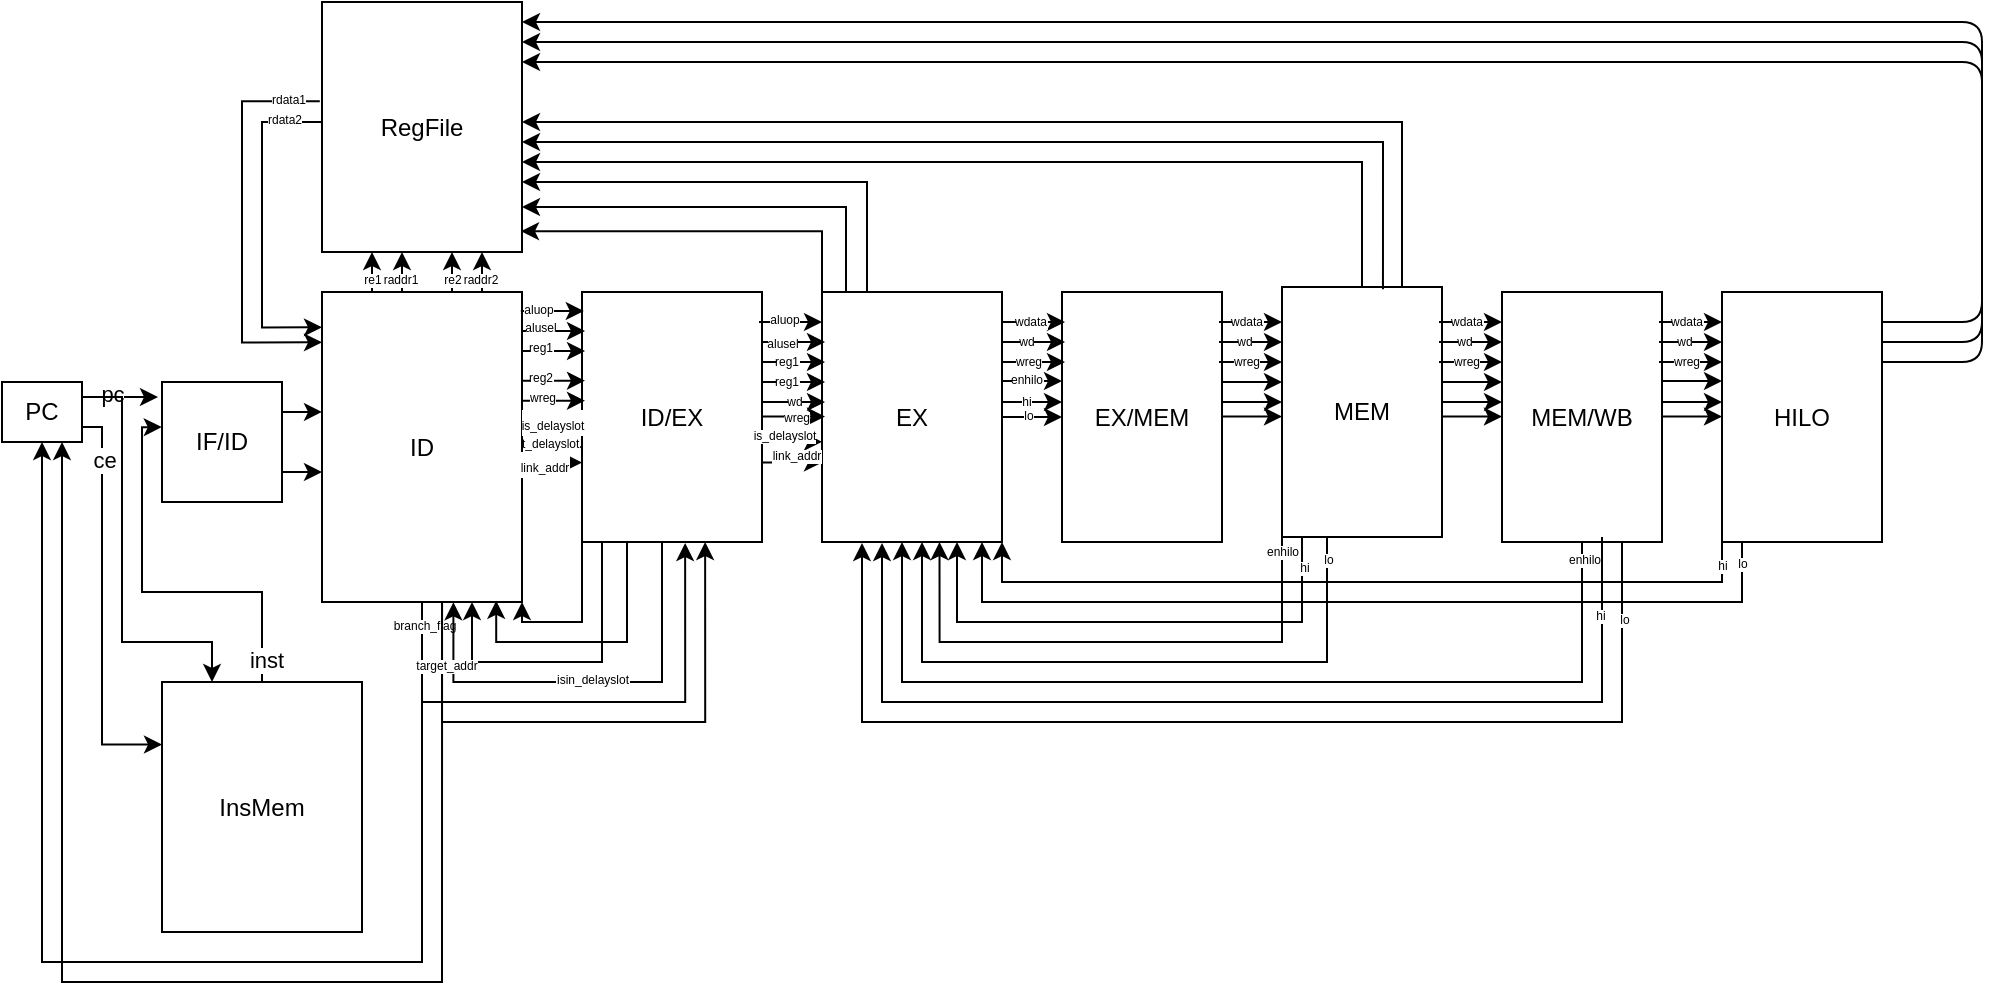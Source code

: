 <mxfile version="13.6.9"><diagram id="qgrpDgDeFnyXtmztavvV" name="Page-1"><mxGraphModel dx="948" dy="658" grid="1" gridSize="10" guides="1" tooltips="1" connect="1" arrows="1" fold="1" page="1" pageScale="1" pageWidth="1169" pageHeight="1654" math="0" shadow="0"><root><mxCell id="0"/><mxCell id="1" parent="0"/><mxCell id="TqZRtEl1AUSPU4MZ2zt2-13" style="edgeStyle=orthogonalEdgeStyle;rounded=0;orthogonalLoop=1;jettySize=auto;html=1;exitX=1;exitY=0.25;exitDx=0;exitDy=0;entryX=-0.033;entryY=0.13;entryDx=0;entryDy=0;entryPerimeter=0;" parent="1" source="TqZRtEl1AUSPU4MZ2zt2-1" target="TqZRtEl1AUSPU4MZ2zt2-2" edge="1"><mxGeometry relative="1" as="geometry"/></mxCell><mxCell id="TqZRtEl1AUSPU4MZ2zt2-18" value="pc" style="edgeLabel;html=1;align=center;verticalAlign=middle;resizable=0;points=[];" parent="TqZRtEl1AUSPU4MZ2zt2-13" vertex="1" connectable="0"><mxGeometry x="-0.211" y="2" relative="1" as="geometry"><mxPoint as="offset"/></mxGeometry></mxCell><mxCell id="TqZRtEl1AUSPU4MZ2zt2-16" style="edgeStyle=orthogonalEdgeStyle;rounded=0;orthogonalLoop=1;jettySize=auto;html=1;exitX=1;exitY=0.75;exitDx=0;exitDy=0;entryX=0;entryY=0.25;entryDx=0;entryDy=0;" parent="1" source="TqZRtEl1AUSPU4MZ2zt2-1" target="TqZRtEl1AUSPU4MZ2zt2-15" edge="1"><mxGeometry relative="1" as="geometry"><Array as="points"><mxPoint x="60" y="293"/><mxPoint x="60" y="451"/></Array></mxGeometry></mxCell><mxCell id="TqZRtEl1AUSPU4MZ2zt2-17" value="ce" style="edgeLabel;html=1;align=center;verticalAlign=middle;resizable=0;points=[];" parent="TqZRtEl1AUSPU4MZ2zt2-16" vertex="1" connectable="0"><mxGeometry x="-0.737" y="1" relative="1" as="geometry"><mxPoint as="offset"/></mxGeometry></mxCell><mxCell id="TqZRtEl1AUSPU4MZ2zt2-20" style="edgeStyle=orthogonalEdgeStyle;rounded=0;orthogonalLoop=1;jettySize=auto;html=1;exitX=1;exitY=0.25;exitDx=0;exitDy=0;entryX=0.25;entryY=0;entryDx=0;entryDy=0;" parent="1" source="TqZRtEl1AUSPU4MZ2zt2-1" target="TqZRtEl1AUSPU4MZ2zt2-15" edge="1"><mxGeometry relative="1" as="geometry"><Array as="points"><mxPoint x="70" y="278"/><mxPoint x="70" y="400"/><mxPoint x="115" y="400"/></Array></mxGeometry></mxCell><mxCell id="TqZRtEl1AUSPU4MZ2zt2-1" value="PC" style="rounded=0;whiteSpace=wrap;html=1;" parent="1" vertex="1"><mxGeometry x="10" y="270" width="40" height="30" as="geometry"/></mxCell><mxCell id="TqZRtEl1AUSPU4MZ2zt2-28" style="edgeStyle=orthogonalEdgeStyle;rounded=0;orthogonalLoop=1;jettySize=auto;html=1;exitX=1;exitY=0.75;exitDx=0;exitDy=0;entryX=0;entryY=0.58;entryDx=0;entryDy=0;entryPerimeter=0;" parent="1" source="TqZRtEl1AUSPU4MZ2zt2-2" target="TqZRtEl1AUSPU4MZ2zt2-3" edge="1"><mxGeometry relative="1" as="geometry"/></mxCell><mxCell id="TqZRtEl1AUSPU4MZ2zt2-36" style="edgeStyle=orthogonalEdgeStyle;rounded=0;orthogonalLoop=1;jettySize=auto;html=1;exitX=1;exitY=0.25;exitDx=0;exitDy=0;entryX=0;entryY=0.387;entryDx=0;entryDy=0;entryPerimeter=0;" parent="1" source="TqZRtEl1AUSPU4MZ2zt2-2" target="TqZRtEl1AUSPU4MZ2zt2-3" edge="1"><mxGeometry relative="1" as="geometry"/></mxCell><mxCell id="TqZRtEl1AUSPU4MZ2zt2-2" value="IF/ID" style="rounded=0;whiteSpace=wrap;html=1;" parent="1" vertex="1"><mxGeometry x="90" y="270" width="60" height="60" as="geometry"/></mxCell><mxCell id="TqZRtEl1AUSPU4MZ2zt2-94" style="edgeStyle=orthogonalEdgeStyle;rounded=0;orthogonalLoop=1;jettySize=auto;html=1;exitX=0.25;exitY=0;exitDx=0;exitDy=0;entryX=0.25;entryY=1;entryDx=0;entryDy=0;fontSize=6;" parent="1" source="TqZRtEl1AUSPU4MZ2zt2-3" target="TqZRtEl1AUSPU4MZ2zt2-10" edge="1"><mxGeometry relative="1" as="geometry"/></mxCell><mxCell id="TqZRtEl1AUSPU4MZ2zt2-99" value="re1" style="edgeLabel;html=1;align=center;verticalAlign=middle;resizable=0;points=[];fontSize=6;" parent="TqZRtEl1AUSPU4MZ2zt2-94" vertex="1" connectable="0"><mxGeometry x="-0.128" relative="1" as="geometry"><mxPoint y="2" as="offset"/></mxGeometry></mxCell><mxCell id="b8IuqQKDZ-1LyUKGx72e-1" style="edgeStyle=orthogonalEdgeStyle;rounded=0;orthogonalLoop=1;jettySize=auto;html=1;entryX=0.5;entryY=1;entryDx=0;entryDy=0;" edge="1" parent="1" source="TqZRtEl1AUSPU4MZ2zt2-3" target="TqZRtEl1AUSPU4MZ2zt2-1"><mxGeometry relative="1" as="geometry"><Array as="points"><mxPoint x="220" y="560"/><mxPoint x="30" y="560"/></Array></mxGeometry></mxCell><mxCell id="b8IuqQKDZ-1LyUKGx72e-5" style="edgeStyle=orthogonalEdgeStyle;rounded=0;orthogonalLoop=1;jettySize=auto;html=1;exitX=0.5;exitY=1;exitDx=0;exitDy=0;entryX=0.573;entryY=1.004;entryDx=0;entryDy=0;entryPerimeter=0;" edge="1" parent="1" source="TqZRtEl1AUSPU4MZ2zt2-3" target="TqZRtEl1AUSPU4MZ2zt2-5"><mxGeometry relative="1" as="geometry"><Array as="points"><mxPoint x="220" y="430"/><mxPoint x="352" y="430"/></Array></mxGeometry></mxCell><mxCell id="b8IuqQKDZ-1LyUKGx72e-7" value="branch_flag" style="edgeLabel;html=1;align=center;verticalAlign=middle;resizable=0;points=[];fontSize=6;" vertex="1" connectable="0" parent="b8IuqQKDZ-1LyUKGx72e-5"><mxGeometry x="-0.909" y="1" relative="1" as="geometry"><mxPoint as="offset"/></mxGeometry></mxCell><mxCell id="b8IuqQKDZ-1LyUKGx72e-10" style="edgeStyle=orthogonalEdgeStyle;rounded=0;orthogonalLoop=1;jettySize=auto;html=1;exitX=1;exitY=0.5;exitDx=0;exitDy=0;entryX=0;entryY=0.618;entryDx=0;entryDy=0;entryPerimeter=0;" edge="1" parent="1" source="TqZRtEl1AUSPU4MZ2zt2-3" target="TqZRtEl1AUSPU4MZ2zt2-5"><mxGeometry relative="1" as="geometry"/></mxCell><mxCell id="b8IuqQKDZ-1LyUKGx72e-16" value="&lt;font style=&quot;font-size: 6px&quot;&gt;next_delayslot&lt;/font&gt;" style="edgeLabel;html=1;align=center;verticalAlign=middle;resizable=0;points=[];" vertex="1" connectable="0" parent="b8IuqQKDZ-1LyUKGx72e-10"><mxGeometry x="-0.396" relative="1" as="geometry"><mxPoint y="-4" as="offset"/></mxGeometry></mxCell><mxCell id="TqZRtEl1AUSPU4MZ2zt2-3" value="ID" style="rounded=0;whiteSpace=wrap;html=1;" parent="1" vertex="1"><mxGeometry x="170" y="225" width="100" height="155" as="geometry"/></mxCell><mxCell id="TqZRtEl1AUSPU4MZ2zt2-162" style="edgeStyle=orthogonalEdgeStyle;rounded=0;orthogonalLoop=1;jettySize=auto;html=1;exitX=0.25;exitY=1;exitDx=0;exitDy=0;entryX=0.871;entryY=0.996;entryDx=0;entryDy=0;entryPerimeter=0;fontSize=6;" parent="1" source="TqZRtEl1AUSPU4MZ2zt2-5" target="TqZRtEl1AUSPU4MZ2zt2-3" edge="1"><mxGeometry relative="1" as="geometry"/></mxCell><mxCell id="TqZRtEl1AUSPU4MZ2zt2-165" style="edgeStyle=orthogonalEdgeStyle;rounded=0;orthogonalLoop=1;jettySize=auto;html=1;exitX=0;exitY=1;exitDx=0;exitDy=0;entryX=1;entryY=1;entryDx=0;entryDy=0;fontSize=6;" parent="1" source="TqZRtEl1AUSPU4MZ2zt2-5" target="TqZRtEl1AUSPU4MZ2zt2-3" edge="1"><mxGeometry relative="1" as="geometry"><Array as="points"><mxPoint x="300" y="390"/><mxPoint x="270" y="390"/></Array></mxGeometry></mxCell><mxCell id="b8IuqQKDZ-1LyUKGx72e-20" style="edgeStyle=orthogonalEdgeStyle;rounded=0;orthogonalLoop=1;jettySize=auto;html=1;entryX=0.657;entryY=1.001;entryDx=0;entryDy=0;entryPerimeter=0;fontSize=6;" edge="1" parent="1" source="TqZRtEl1AUSPU4MZ2zt2-5" target="TqZRtEl1AUSPU4MZ2zt2-3"><mxGeometry relative="1" as="geometry"><Array as="points"><mxPoint x="340" y="420"/><mxPoint x="236" y="420"/></Array></mxGeometry></mxCell><mxCell id="b8IuqQKDZ-1LyUKGx72e-21" value="isin_delayslot" style="edgeLabel;html=1;align=center;verticalAlign=middle;resizable=0;points=[];fontSize=6;" vertex="1" connectable="0" parent="b8IuqQKDZ-1LyUKGx72e-20"><mxGeometry x="-0.358" y="-35" relative="1" as="geometry"><mxPoint as="offset"/></mxGeometry></mxCell><mxCell id="TqZRtEl1AUSPU4MZ2zt2-5" value="ID/EX" style="rounded=0;whiteSpace=wrap;html=1;" parent="1" vertex="1"><mxGeometry x="300" y="225" width="90" height="125" as="geometry"/></mxCell><mxCell id="TqZRtEl1AUSPU4MZ2zt2-112" style="edgeStyle=orthogonalEdgeStyle;rounded=0;orthogonalLoop=1;jettySize=auto;html=1;entryX=0.995;entryY=0.917;entryDx=0;entryDy=0;entryPerimeter=0;fontSize=6;exitX=0;exitY=0;exitDx=0;exitDy=0;" parent="1" source="TqZRtEl1AUSPU4MZ2zt2-6" target="TqZRtEl1AUSPU4MZ2zt2-10" edge="1"><mxGeometry relative="1" as="geometry"><Array as="points"><mxPoint x="420" y="195"/></Array></mxGeometry></mxCell><mxCell id="TqZRtEl1AUSPU4MZ2zt2-140" style="edgeStyle=orthogonalEdgeStyle;rounded=0;orthogonalLoop=1;jettySize=auto;html=1;entryX=0;entryY=0.5;entryDx=0;entryDy=0;fontSize=6;" parent="1" source="TqZRtEl1AUSPU4MZ2zt2-6" target="TqZRtEl1AUSPU4MZ2zt2-7" edge="1"><mxGeometry relative="1" as="geometry"/></mxCell><mxCell id="TqZRtEl1AUSPU4MZ2zt2-161" value="lo" style="edgeLabel;html=1;align=center;verticalAlign=middle;resizable=0;points=[];fontSize=6;" parent="TqZRtEl1AUSPU4MZ2zt2-140" vertex="1" connectable="0"><mxGeometry x="-0.413" y="-1" relative="1" as="geometry"><mxPoint x="-2" y="-2" as="offset"/></mxGeometry></mxCell><mxCell id="TqZRtEl1AUSPU4MZ2zt2-6" value="EX" style="rounded=0;whiteSpace=wrap;html=1;" parent="1" vertex="1"><mxGeometry x="420" y="225" width="90" height="125" as="geometry"/></mxCell><mxCell id="TqZRtEl1AUSPU4MZ2zt2-7" value="EX/MEM" style="rounded=0;whiteSpace=wrap;html=1;" parent="1" vertex="1"><mxGeometry x="540" y="225" width="80" height="125" as="geometry"/></mxCell><mxCell id="TqZRtEl1AUSPU4MZ2zt2-115" style="edgeStyle=orthogonalEdgeStyle;rounded=0;orthogonalLoop=1;jettySize=auto;html=1;fontSize=6;" parent="1" source="TqZRtEl1AUSPU4MZ2zt2-8" edge="1"><mxGeometry relative="1" as="geometry"><mxPoint x="270" y="160" as="targetPoint"/><Array as="points"><mxPoint x="690" y="160"/></Array></mxGeometry></mxCell><mxCell id="TqZRtEl1AUSPU4MZ2zt2-126" style="edgeStyle=orthogonalEdgeStyle;rounded=0;orthogonalLoop=1;jettySize=auto;html=1;entryX=0.75;entryY=1;entryDx=0;entryDy=0;fontSize=6;" parent="1" source="TqZRtEl1AUSPU4MZ2zt2-8" target="TqZRtEl1AUSPU4MZ2zt2-6" edge="1"><mxGeometry relative="1" as="geometry"><Array as="points"><mxPoint x="660" y="390"/><mxPoint x="488" y="390"/></Array></mxGeometry></mxCell><mxCell id="TqZRtEl1AUSPU4MZ2zt2-133" value="hi" style="edgeLabel;html=1;align=center;verticalAlign=middle;resizable=0;points=[];fontSize=6;" parent="TqZRtEl1AUSPU4MZ2zt2-126" vertex="1" connectable="0"><mxGeometry x="-0.883" y="1" relative="1" as="geometry"><mxPoint as="offset"/></mxGeometry></mxCell><mxCell id="TqZRtEl1AUSPU4MZ2zt2-8" value="MEM" style="rounded=0;whiteSpace=wrap;html=1;" parent="1" vertex="1"><mxGeometry x="650" y="222.5" width="80" height="125" as="geometry"/></mxCell><mxCell id="TqZRtEl1AUSPU4MZ2zt2-103" style="edgeStyle=orthogonalEdgeStyle;rounded=0;orthogonalLoop=1;jettySize=auto;html=1;entryX=0;entryY=0.114;entryDx=0;entryDy=0;entryPerimeter=0;fontSize=6;" parent="1" source="TqZRtEl1AUSPU4MZ2zt2-10" target="TqZRtEl1AUSPU4MZ2zt2-3" edge="1"><mxGeometry relative="1" as="geometry"><Array as="points"><mxPoint x="140" y="140"/><mxPoint x="140" y="243"/></Array></mxGeometry></mxCell><mxCell id="TqZRtEl1AUSPU4MZ2zt2-106" value="rdata2" style="edgeLabel;html=1;align=center;verticalAlign=middle;resizable=0;points=[];fontSize=6;" parent="TqZRtEl1AUSPU4MZ2zt2-103" vertex="1" connectable="0"><mxGeometry x="-0.761" y="-1" relative="1" as="geometry"><mxPoint as="offset"/></mxGeometry></mxCell><mxCell id="TqZRtEl1AUSPU4MZ2zt2-10" value="RegFile" style="rounded=0;whiteSpace=wrap;html=1;" parent="1" vertex="1"><mxGeometry x="170" y="80" width="100" height="125" as="geometry"/></mxCell><mxCell id="TqZRtEl1AUSPU4MZ2zt2-21" style="edgeStyle=orthogonalEdgeStyle;rounded=0;orthogonalLoop=1;jettySize=auto;html=1;exitX=0.5;exitY=0;exitDx=0;exitDy=0;entryX=-0.002;entryY=0.376;entryDx=0;entryDy=0;entryPerimeter=0;" parent="1" source="TqZRtEl1AUSPU4MZ2zt2-15" target="TqZRtEl1AUSPU4MZ2zt2-2" edge="1"><mxGeometry relative="1" as="geometry"><Array as="points"><mxPoint x="140" y="375"/><mxPoint x="80" y="375"/><mxPoint x="80" y="293"/></Array></mxGeometry></mxCell><mxCell id="TqZRtEl1AUSPU4MZ2zt2-23" value="inst" style="edgeLabel;html=1;align=center;verticalAlign=middle;resizable=0;points=[];" parent="TqZRtEl1AUSPU4MZ2zt2-21" vertex="1" connectable="0"><mxGeometry x="-0.886" y="-2" relative="1" as="geometry"><mxPoint as="offset"/></mxGeometry></mxCell><mxCell id="TqZRtEl1AUSPU4MZ2zt2-15" value="InsMem" style="rounded=0;whiteSpace=wrap;html=1;" parent="1" vertex="1"><mxGeometry x="90" y="420" width="100" height="125" as="geometry"/></mxCell><mxCell id="TqZRtEl1AUSPU4MZ2zt2-30" value="" style="endArrow=classic;html=1;entryX=0.01;entryY=0.076;entryDx=0;entryDy=0;entryPerimeter=0;exitX=0.994;exitY=0.061;exitDx=0;exitDy=0;exitPerimeter=0;" parent="1" source="TqZRtEl1AUSPU4MZ2zt2-3" target="TqZRtEl1AUSPU4MZ2zt2-5" edge="1"><mxGeometry width="50" height="50" relative="1" as="geometry"><mxPoint x="271" y="234" as="sourcePoint"/><mxPoint x="300" y="220" as="targetPoint"/></mxGeometry></mxCell><mxCell id="TqZRtEl1AUSPU4MZ2zt2-107" value="aluop" style="edgeLabel;html=1;align=center;verticalAlign=middle;resizable=0;points=[];fontSize=6;" parent="TqZRtEl1AUSPU4MZ2zt2-30" vertex="1" connectable="0"><mxGeometry x="-0.49" y="1" relative="1" as="geometry"><mxPoint as="offset"/></mxGeometry></mxCell><mxCell id="TqZRtEl1AUSPU4MZ2zt2-37" value="" style="endArrow=classic;html=1;entryX=0.01;entryY=0.076;entryDx=0;entryDy=0;entryPerimeter=0;exitX=0.994;exitY=0.061;exitDx=0;exitDy=0;exitPerimeter=0;" parent="1" edge="1"><mxGeometry width="50" height="50" relative="1" as="geometry"><mxPoint x="270.0" y="244.455" as="sourcePoint"/><mxPoint x="301.5" y="244.5" as="targetPoint"/></mxGeometry></mxCell><mxCell id="TqZRtEl1AUSPU4MZ2zt2-108" value="alusel" style="edgeLabel;html=1;align=center;verticalAlign=middle;resizable=0;points=[];fontSize=6;" parent="TqZRtEl1AUSPU4MZ2zt2-37" vertex="1" connectable="0"><mxGeometry x="-0.42" y="2" relative="1" as="geometry"><mxPoint as="offset"/></mxGeometry></mxCell><mxCell id="TqZRtEl1AUSPU4MZ2zt2-38" value="" style="endArrow=classic;html=1;entryX=0.01;entryY=0.076;entryDx=0;entryDy=0;entryPerimeter=0;exitX=0.994;exitY=0.061;exitDx=0;exitDy=0;exitPerimeter=0;" parent="1" edge="1"><mxGeometry width="50" height="50" relative="1" as="geometry"><mxPoint x="270.0" y="254.455" as="sourcePoint"/><mxPoint x="301.5" y="254.5" as="targetPoint"/></mxGeometry></mxCell><mxCell id="TqZRtEl1AUSPU4MZ2zt2-109" value="reg1" style="edgeLabel;html=1;align=center;verticalAlign=middle;resizable=0;points=[];fontSize=6;" parent="TqZRtEl1AUSPU4MZ2zt2-38" vertex="1" connectable="0"><mxGeometry x="-0.274" relative="1" as="geometry"><mxPoint x="-3" y="-2" as="offset"/></mxGeometry></mxCell><mxCell id="TqZRtEl1AUSPU4MZ2zt2-39" value="" style="endArrow=classic;html=1;entryX=0.01;entryY=0.076;entryDx=0;entryDy=0;entryPerimeter=0;exitX=0.994;exitY=0.061;exitDx=0;exitDy=0;exitPerimeter=0;" parent="1" edge="1"><mxGeometry width="50" height="50" relative="1" as="geometry"><mxPoint x="270.0" y="269.315" as="sourcePoint"/><mxPoint x="301.5" y="269.36" as="targetPoint"/></mxGeometry></mxCell><mxCell id="TqZRtEl1AUSPU4MZ2zt2-110" value="reg2" style="edgeLabel;html=1;align=center;verticalAlign=middle;resizable=0;points=[];fontSize=6;" parent="TqZRtEl1AUSPU4MZ2zt2-39" vertex="1" connectable="0"><mxGeometry x="0.016" relative="1" as="geometry"><mxPoint x="-7" y="-2" as="offset"/></mxGeometry></mxCell><mxCell id="TqZRtEl1AUSPU4MZ2zt2-40" value="" style="endArrow=classic;html=1;entryX=0.01;entryY=0.076;entryDx=0;entryDy=0;entryPerimeter=0;exitX=0.994;exitY=0.061;exitDx=0;exitDy=0;exitPerimeter=0;" parent="1" edge="1"><mxGeometry width="50" height="50" relative="1" as="geometry"><mxPoint x="270" y="279.315" as="sourcePoint"/><mxPoint x="301.5" y="279.36" as="targetPoint"/></mxGeometry></mxCell><mxCell id="TqZRtEl1AUSPU4MZ2zt2-111" value="wreg" style="edgeLabel;html=1;align=center;verticalAlign=middle;resizable=0;points=[];fontSize=6;" parent="TqZRtEl1AUSPU4MZ2zt2-40" vertex="1" connectable="0"><mxGeometry x="-0.347" y="-1" relative="1" as="geometry"><mxPoint x="-1" y="-3" as="offset"/></mxGeometry></mxCell><mxCell id="TqZRtEl1AUSPU4MZ2zt2-41" value="" style="endArrow=classic;html=1;entryX=0.01;entryY=0.076;entryDx=0;entryDy=0;entryPerimeter=0;exitX=0.994;exitY=0.061;exitDx=0;exitDy=0;exitPerimeter=0;" parent="1" edge="1"><mxGeometry width="50" height="50" relative="1" as="geometry"><mxPoint x="388.5" y="239.995" as="sourcePoint"/><mxPoint x="420" y="240.04" as="targetPoint"/></mxGeometry></mxCell><mxCell id="TqZRtEl1AUSPU4MZ2zt2-60" value="aluop" style="edgeLabel;html=1;align=center;verticalAlign=middle;resizable=0;points=[];fontSize=6;" parent="TqZRtEl1AUSPU4MZ2zt2-41" vertex="1" connectable="0"><mxGeometry x="-0.246" y="1" relative="1" as="geometry"><mxPoint as="offset"/></mxGeometry></mxCell><mxCell id="TqZRtEl1AUSPU4MZ2zt2-42" value="" style="endArrow=classic;html=1;entryX=0.01;entryY=0.076;entryDx=0;entryDy=0;entryPerimeter=0;exitX=0.994;exitY=0.061;exitDx=0;exitDy=0;exitPerimeter=0;" parent="1" edge="1"><mxGeometry width="50" height="50" relative="1" as="geometry"><mxPoint x="510" y="239.995" as="sourcePoint"/><mxPoint x="541.5" y="240.04" as="targetPoint"/></mxGeometry></mxCell><mxCell id="TqZRtEl1AUSPU4MZ2zt2-69" value="wdata" style="edgeLabel;html=1;align=center;verticalAlign=middle;resizable=0;points=[];fontSize=6;" parent="TqZRtEl1AUSPU4MZ2zt2-42" vertex="1" connectable="0"><mxGeometry x="-0.129" y="-1" relative="1" as="geometry"><mxPoint y="-1" as="offset"/></mxGeometry></mxCell><mxCell id="TqZRtEl1AUSPU4MZ2zt2-129" style="edgeStyle=orthogonalEdgeStyle;rounded=0;orthogonalLoop=1;jettySize=auto;html=1;fontSize=6;" parent="1" source="TqZRtEl1AUSPU4MZ2zt2-46" target="TqZRtEl1AUSPU4MZ2zt2-6" edge="1"><mxGeometry relative="1" as="geometry"><mxPoint x="440" y="353" as="targetPoint"/><Array as="points"><mxPoint x="800" y="420"/><mxPoint x="460" y="420"/></Array></mxGeometry></mxCell><mxCell id="TqZRtEl1AUSPU4MZ2zt2-135" value="enhilo" style="edgeLabel;html=1;align=center;verticalAlign=middle;resizable=0;points=[];fontSize=6;" parent="TqZRtEl1AUSPU4MZ2zt2-129" vertex="1" connectable="0"><mxGeometry x="-0.962" y="1" relative="1" as="geometry"><mxPoint as="offset"/></mxGeometry></mxCell><mxCell id="TqZRtEl1AUSPU4MZ2zt2-46" value="MEM/WB" style="rounded=0;whiteSpace=wrap;html=1;" parent="1" vertex="1"><mxGeometry x="760" y="225" width="80" height="125" as="geometry"/></mxCell><mxCell id="TqZRtEl1AUSPU4MZ2zt2-53" value="" style="endArrow=classic;html=1;exitX=0.994;exitY=0.061;exitDx=0;exitDy=0;exitPerimeter=0;entryX=1;entryY=0.08;entryDx=0;entryDy=0;entryPerimeter=0;" parent="1" target="TqZRtEl1AUSPU4MZ2zt2-10" edge="1"><mxGeometry width="50" height="50" relative="1" as="geometry"><mxPoint x="950" y="239.995" as="sourcePoint"/><mxPoint x="191" y="520" as="targetPoint"/><Array as="points"><mxPoint x="1000" y="240"/><mxPoint x="1000" y="90"/></Array></mxGeometry></mxCell><mxCell id="TqZRtEl1AUSPU4MZ2zt2-56" value="" style="endArrow=classic;html=1;exitX=0.994;exitY=0.061;exitDx=0;exitDy=0;exitPerimeter=0;entryX=1;entryY=0.08;entryDx=0;entryDy=0;entryPerimeter=0;" parent="1" edge="1"><mxGeometry width="50" height="50" relative="1" as="geometry"><mxPoint x="950" y="249.995" as="sourcePoint"/><mxPoint x="270" y="100" as="targetPoint"/><Array as="points"><mxPoint x="1000" y="250"/><mxPoint x="1000" y="100"/></Array></mxGeometry></mxCell><mxCell id="TqZRtEl1AUSPU4MZ2zt2-57" value="" style="endArrow=classic;html=1;exitX=0.994;exitY=0.061;exitDx=0;exitDy=0;exitPerimeter=0;entryX=1;entryY=0.08;entryDx=0;entryDy=0;entryPerimeter=0;" parent="1" edge="1"><mxGeometry width="50" height="50" relative="1" as="geometry"><mxPoint x="950" y="259.995" as="sourcePoint"/><mxPoint x="270" y="110" as="targetPoint"/><Array as="points"><mxPoint x="1000" y="260"/><mxPoint x="1000" y="110"/></Array></mxGeometry></mxCell><mxCell id="TqZRtEl1AUSPU4MZ2zt2-58" value="" style="endArrow=classic;html=1;entryX=0.01;entryY=0.076;entryDx=0;entryDy=0;entryPerimeter=0;exitX=0.994;exitY=0.061;exitDx=0;exitDy=0;exitPerimeter=0;" parent="1" edge="1"><mxGeometry width="50" height="50" relative="1" as="geometry"><mxPoint x="390" y="249.995" as="sourcePoint"/><mxPoint x="421.5" y="250.04" as="targetPoint"/></mxGeometry></mxCell><mxCell id="TqZRtEl1AUSPU4MZ2zt2-61" value="alusel" style="edgeLabel;html=1;align=center;verticalAlign=middle;resizable=0;points=[];fontSize=6;" parent="TqZRtEl1AUSPU4MZ2zt2-58" vertex="1" connectable="0"><mxGeometry x="-0.159" y="-1" relative="1" as="geometry"><mxPoint x="-3.33" as="offset"/></mxGeometry></mxCell><mxCell id="TqZRtEl1AUSPU4MZ2zt2-59" value="" style="endArrow=classic;html=1;entryX=0.01;entryY=0.076;entryDx=0;entryDy=0;entryPerimeter=0;exitX=0.994;exitY=0.061;exitDx=0;exitDy=0;exitPerimeter=0;" parent="1" edge="1"><mxGeometry width="50" height="50" relative="1" as="geometry"><mxPoint x="390" y="259.995" as="sourcePoint"/><mxPoint x="421.5" y="260.04" as="targetPoint"/></mxGeometry></mxCell><mxCell id="TqZRtEl1AUSPU4MZ2zt2-62" value="reg1" style="edgeLabel;html=1;align=center;verticalAlign=middle;resizable=0;points=[];fontSize=6;" parent="TqZRtEl1AUSPU4MZ2zt2-59" vertex="1" connectable="0"><mxGeometry x="-0.281" relative="1" as="geometry"><mxPoint as="offset"/></mxGeometry></mxCell><mxCell id="TqZRtEl1AUSPU4MZ2zt2-63" value="" style="endArrow=classic;html=1;entryX=0.01;entryY=0.076;entryDx=0;entryDy=0;entryPerimeter=0;exitX=0.994;exitY=0.061;exitDx=0;exitDy=0;exitPerimeter=0;" parent="1" edge="1"><mxGeometry width="50" height="50" relative="1" as="geometry"><mxPoint x="390" y="269.995" as="sourcePoint"/><mxPoint x="421.5" y="270.04" as="targetPoint"/></mxGeometry></mxCell><mxCell id="TqZRtEl1AUSPU4MZ2zt2-64" value="reg1" style="edgeLabel;html=1;align=center;verticalAlign=middle;resizable=0;points=[];fontSize=6;" parent="TqZRtEl1AUSPU4MZ2zt2-63" vertex="1" connectable="0"><mxGeometry x="-0.281" relative="1" as="geometry"><mxPoint as="offset"/></mxGeometry></mxCell><mxCell id="TqZRtEl1AUSPU4MZ2zt2-65" value="" style="endArrow=classic;html=1;entryX=0.01;entryY=0.076;entryDx=0;entryDy=0;entryPerimeter=0;exitX=0.994;exitY=0.061;exitDx=0;exitDy=0;exitPerimeter=0;" parent="1" edge="1"><mxGeometry width="50" height="50" relative="1" as="geometry"><mxPoint x="390" y="279.995" as="sourcePoint"/><mxPoint x="421.5" y="280.04" as="targetPoint"/></mxGeometry></mxCell><mxCell id="TqZRtEl1AUSPU4MZ2zt2-67" value="wd" style="edgeLabel;html=1;align=center;verticalAlign=middle;resizable=0;points=[];fontSize=6;" parent="TqZRtEl1AUSPU4MZ2zt2-65" vertex="1" connectable="0"><mxGeometry x="-0.008" relative="1" as="geometry"><mxPoint as="offset"/></mxGeometry></mxCell><mxCell id="TqZRtEl1AUSPU4MZ2zt2-66" value="" style="endArrow=classic;html=1;entryX=0.01;entryY=0.076;entryDx=0;entryDy=0;entryPerimeter=0;exitX=0.994;exitY=0.061;exitDx=0;exitDy=0;exitPerimeter=0;" parent="1" edge="1"><mxGeometry width="50" height="50" relative="1" as="geometry"><mxPoint x="390" y="287.265" as="sourcePoint"/><mxPoint x="421.5" y="287.31" as="targetPoint"/></mxGeometry></mxCell><mxCell id="TqZRtEl1AUSPU4MZ2zt2-68" value="wreg" style="edgeLabel;html=1;align=center;verticalAlign=middle;resizable=0;points=[];fontSize=6;" parent="TqZRtEl1AUSPU4MZ2zt2-66" vertex="1" connectable="0"><mxGeometry x="0.052" relative="1" as="geometry"><mxPoint as="offset"/></mxGeometry></mxCell><mxCell id="TqZRtEl1AUSPU4MZ2zt2-70" value="" style="endArrow=classic;html=1;entryX=0.01;entryY=0.076;entryDx=0;entryDy=0;entryPerimeter=0;exitX=0.994;exitY=0.061;exitDx=0;exitDy=0;exitPerimeter=0;" parent="1" edge="1"><mxGeometry width="50" height="50" relative="1" as="geometry"><mxPoint x="510" y="249.995" as="sourcePoint"/><mxPoint x="541.5" y="250.04" as="targetPoint"/></mxGeometry></mxCell><mxCell id="TqZRtEl1AUSPU4MZ2zt2-72" value="wd" style="edgeLabel;html=1;align=center;verticalAlign=middle;resizable=0;points=[];fontSize=6;" parent="TqZRtEl1AUSPU4MZ2zt2-70" vertex="1" connectable="0"><mxGeometry x="-0.099" y="-1" relative="1" as="geometry"><mxPoint x="-2" y="-1" as="offset"/></mxGeometry></mxCell><mxCell id="TqZRtEl1AUSPU4MZ2zt2-71" value="" style="endArrow=classic;html=1;entryX=0.01;entryY=0.076;entryDx=0;entryDy=0;entryPerimeter=0;exitX=0.994;exitY=0.061;exitDx=0;exitDy=0;exitPerimeter=0;" parent="1" edge="1"><mxGeometry width="50" height="50" relative="1" as="geometry"><mxPoint x="510" y="259.995" as="sourcePoint"/><mxPoint x="541.5" y="260.04" as="targetPoint"/></mxGeometry></mxCell><mxCell id="TqZRtEl1AUSPU4MZ2zt2-74" value="wreg" style="edgeLabel;html=1;align=center;verticalAlign=middle;resizable=0;points=[];fontSize=6;" parent="TqZRtEl1AUSPU4MZ2zt2-71" vertex="1" connectable="0"><mxGeometry x="-0.25" y="2" relative="1" as="geometry"><mxPoint x="1" y="2" as="offset"/></mxGeometry></mxCell><mxCell id="TqZRtEl1AUSPU4MZ2zt2-75" value="" style="endArrow=classic;html=1;entryX=0.01;entryY=0.076;entryDx=0;entryDy=0;entryPerimeter=0;exitX=0.994;exitY=0.061;exitDx=0;exitDy=0;exitPerimeter=0;" parent="1" edge="1"><mxGeometry width="50" height="50" relative="1" as="geometry"><mxPoint x="618.5" y="239.995" as="sourcePoint"/><mxPoint x="650" y="240.04" as="targetPoint"/></mxGeometry></mxCell><mxCell id="TqZRtEl1AUSPU4MZ2zt2-76" value="wdata" style="edgeLabel;html=1;align=center;verticalAlign=middle;resizable=0;points=[];fontSize=6;" parent="TqZRtEl1AUSPU4MZ2zt2-75" vertex="1" connectable="0"><mxGeometry x="-0.129" y="-1" relative="1" as="geometry"><mxPoint y="-1" as="offset"/></mxGeometry></mxCell><mxCell id="TqZRtEl1AUSPU4MZ2zt2-77" value="" style="endArrow=classic;html=1;entryX=0.01;entryY=0.076;entryDx=0;entryDy=0;entryPerimeter=0;exitX=0.994;exitY=0.061;exitDx=0;exitDy=0;exitPerimeter=0;" parent="1" edge="1"><mxGeometry width="50" height="50" relative="1" as="geometry"><mxPoint x="618.5" y="249.995" as="sourcePoint"/><mxPoint x="650" y="250.04" as="targetPoint"/></mxGeometry></mxCell><mxCell id="TqZRtEl1AUSPU4MZ2zt2-78" value="wd" style="edgeLabel;html=1;align=center;verticalAlign=middle;resizable=0;points=[];fontSize=6;" parent="TqZRtEl1AUSPU4MZ2zt2-77" vertex="1" connectable="0"><mxGeometry x="-0.099" y="-1" relative="1" as="geometry"><mxPoint x="-2" y="-1" as="offset"/></mxGeometry></mxCell><mxCell id="TqZRtEl1AUSPU4MZ2zt2-79" value="" style="endArrow=classic;html=1;entryX=0.01;entryY=0.076;entryDx=0;entryDy=0;entryPerimeter=0;exitX=0.994;exitY=0.061;exitDx=0;exitDy=0;exitPerimeter=0;" parent="1" edge="1"><mxGeometry width="50" height="50" relative="1" as="geometry"><mxPoint x="618.5" y="259.995" as="sourcePoint"/><mxPoint x="650" y="260.04" as="targetPoint"/></mxGeometry></mxCell><mxCell id="TqZRtEl1AUSPU4MZ2zt2-80" value="wreg" style="edgeLabel;html=1;align=center;verticalAlign=middle;resizable=0;points=[];fontSize=6;" parent="TqZRtEl1AUSPU4MZ2zt2-79" vertex="1" connectable="0"><mxGeometry x="-0.25" y="2" relative="1" as="geometry"><mxPoint x="1" y="2" as="offset"/></mxGeometry></mxCell><mxCell id="TqZRtEl1AUSPU4MZ2zt2-81" value="" style="endArrow=classic;html=1;entryX=0.01;entryY=0.076;entryDx=0;entryDy=0;entryPerimeter=0;exitX=0.994;exitY=0.061;exitDx=0;exitDy=0;exitPerimeter=0;" parent="1" edge="1"><mxGeometry width="50" height="50" relative="1" as="geometry"><mxPoint x="728.5" y="239.995" as="sourcePoint"/><mxPoint x="760" y="240.04" as="targetPoint"/></mxGeometry></mxCell><mxCell id="TqZRtEl1AUSPU4MZ2zt2-82" value="wdata" style="edgeLabel;html=1;align=center;verticalAlign=middle;resizable=0;points=[];fontSize=6;" parent="TqZRtEl1AUSPU4MZ2zt2-81" vertex="1" connectable="0"><mxGeometry x="-0.129" y="-1" relative="1" as="geometry"><mxPoint y="-1" as="offset"/></mxGeometry></mxCell><mxCell id="TqZRtEl1AUSPU4MZ2zt2-83" value="" style="endArrow=classic;html=1;entryX=0.01;entryY=0.076;entryDx=0;entryDy=0;entryPerimeter=0;exitX=0.994;exitY=0.061;exitDx=0;exitDy=0;exitPerimeter=0;" parent="1" edge="1"><mxGeometry width="50" height="50" relative="1" as="geometry"><mxPoint x="728.5" y="249.995" as="sourcePoint"/><mxPoint x="760" y="250.04" as="targetPoint"/></mxGeometry></mxCell><mxCell id="TqZRtEl1AUSPU4MZ2zt2-84" value="wd" style="edgeLabel;html=1;align=center;verticalAlign=middle;resizable=0;points=[];fontSize=6;" parent="TqZRtEl1AUSPU4MZ2zt2-83" vertex="1" connectable="0"><mxGeometry x="-0.099" y="-1" relative="1" as="geometry"><mxPoint x="-2" y="-1" as="offset"/></mxGeometry></mxCell><mxCell id="TqZRtEl1AUSPU4MZ2zt2-85" value="" style="endArrow=classic;html=1;entryX=0.01;entryY=0.076;entryDx=0;entryDy=0;entryPerimeter=0;exitX=0.994;exitY=0.061;exitDx=0;exitDy=0;exitPerimeter=0;" parent="1" edge="1"><mxGeometry width="50" height="50" relative="1" as="geometry"><mxPoint x="728.5" y="259.995" as="sourcePoint"/><mxPoint x="760" y="260.04" as="targetPoint"/></mxGeometry></mxCell><mxCell id="TqZRtEl1AUSPU4MZ2zt2-86" value="wreg" style="edgeLabel;html=1;align=center;verticalAlign=middle;resizable=0;points=[];fontSize=6;" parent="TqZRtEl1AUSPU4MZ2zt2-85" vertex="1" connectable="0"><mxGeometry x="-0.25" y="2" relative="1" as="geometry"><mxPoint x="1" y="2" as="offset"/></mxGeometry></mxCell><mxCell id="TqZRtEl1AUSPU4MZ2zt2-87" value="" style="endArrow=classic;html=1;entryX=0.01;entryY=0.076;entryDx=0;entryDy=0;entryPerimeter=0;exitX=0.994;exitY=0.061;exitDx=0;exitDy=0;exitPerimeter=0;" parent="1" edge="1"><mxGeometry width="50" height="50" relative="1" as="geometry"><mxPoint x="838.5" y="239.995" as="sourcePoint"/><mxPoint x="870" y="240.04" as="targetPoint"/></mxGeometry></mxCell><mxCell id="TqZRtEl1AUSPU4MZ2zt2-88" value="wdata" style="edgeLabel;html=1;align=center;verticalAlign=middle;resizable=0;points=[];fontSize=6;" parent="TqZRtEl1AUSPU4MZ2zt2-87" vertex="1" connectable="0"><mxGeometry x="-0.129" y="-1" relative="1" as="geometry"><mxPoint y="-1" as="offset"/></mxGeometry></mxCell><mxCell id="TqZRtEl1AUSPU4MZ2zt2-89" value="" style="endArrow=classic;html=1;entryX=0.01;entryY=0.076;entryDx=0;entryDy=0;entryPerimeter=0;exitX=0.994;exitY=0.061;exitDx=0;exitDy=0;exitPerimeter=0;" parent="1" edge="1"><mxGeometry width="50" height="50" relative="1" as="geometry"><mxPoint x="838.5" y="249.995" as="sourcePoint"/><mxPoint x="870" y="250.04" as="targetPoint"/></mxGeometry></mxCell><mxCell id="TqZRtEl1AUSPU4MZ2zt2-90" value="wd" style="edgeLabel;html=1;align=center;verticalAlign=middle;resizable=0;points=[];fontSize=6;" parent="TqZRtEl1AUSPU4MZ2zt2-89" vertex="1" connectable="0"><mxGeometry x="-0.099" y="-1" relative="1" as="geometry"><mxPoint x="-2" y="-1" as="offset"/></mxGeometry></mxCell><mxCell id="TqZRtEl1AUSPU4MZ2zt2-92" value="" style="endArrow=classic;html=1;entryX=0.01;entryY=0.076;entryDx=0;entryDy=0;entryPerimeter=0;exitX=0.994;exitY=0.061;exitDx=0;exitDy=0;exitPerimeter=0;" parent="1" edge="1"><mxGeometry width="50" height="50" relative="1" as="geometry"><mxPoint x="838.5" y="259.995" as="sourcePoint"/><mxPoint x="870" y="260.04" as="targetPoint"/></mxGeometry></mxCell><mxCell id="TqZRtEl1AUSPU4MZ2zt2-93" value="wreg" style="edgeLabel;html=1;align=center;verticalAlign=middle;resizable=0;points=[];fontSize=6;" parent="TqZRtEl1AUSPU4MZ2zt2-92" vertex="1" connectable="0"><mxGeometry x="-0.25" y="2" relative="1" as="geometry"><mxPoint x="1" y="2" as="offset"/></mxGeometry></mxCell><mxCell id="TqZRtEl1AUSPU4MZ2zt2-95" style="edgeStyle=orthogonalEdgeStyle;rounded=0;orthogonalLoop=1;jettySize=auto;html=1;exitX=0.25;exitY=0;exitDx=0;exitDy=0;entryX=0.25;entryY=1;entryDx=0;entryDy=0;fontSize=6;" parent="1" edge="1"><mxGeometry relative="1" as="geometry"><mxPoint x="250" y="225" as="sourcePoint"/><mxPoint x="250" y="205" as="targetPoint"/></mxGeometry></mxCell><mxCell id="TqZRtEl1AUSPU4MZ2zt2-102" value="raddr2" style="edgeLabel;html=1;align=center;verticalAlign=middle;resizable=0;points=[];fontSize=6;" parent="TqZRtEl1AUSPU4MZ2zt2-95" vertex="1" connectable="0"><mxGeometry x="-0.211" y="1" relative="1" as="geometry"><mxPoint y="2" as="offset"/></mxGeometry></mxCell><mxCell id="TqZRtEl1AUSPU4MZ2zt2-96" style="edgeStyle=orthogonalEdgeStyle;rounded=0;orthogonalLoop=1;jettySize=auto;html=1;exitX=0.25;exitY=0;exitDx=0;exitDy=0;entryX=0.25;entryY=1;entryDx=0;entryDy=0;fontSize=6;" parent="1" edge="1"><mxGeometry relative="1" as="geometry"><mxPoint x="210" y="225" as="sourcePoint"/><mxPoint x="210" y="205" as="targetPoint"/></mxGeometry></mxCell><mxCell id="TqZRtEl1AUSPU4MZ2zt2-100" value="raddr1" style="edgeLabel;html=1;align=center;verticalAlign=middle;resizable=0;points=[];fontSize=6;" parent="TqZRtEl1AUSPU4MZ2zt2-96" vertex="1" connectable="0"><mxGeometry x="-0.294" y="1" relative="1" as="geometry"><mxPoint y="1" as="offset"/></mxGeometry></mxCell><mxCell id="TqZRtEl1AUSPU4MZ2zt2-98" style="edgeStyle=orthogonalEdgeStyle;rounded=0;orthogonalLoop=1;jettySize=auto;html=1;exitX=0.25;exitY=0;exitDx=0;exitDy=0;entryX=0.25;entryY=1;entryDx=0;entryDy=0;fontSize=6;" parent="1" edge="1"><mxGeometry relative="1" as="geometry"><mxPoint x="235" y="225" as="sourcePoint"/><mxPoint x="235" y="205" as="targetPoint"/></mxGeometry></mxCell><mxCell id="TqZRtEl1AUSPU4MZ2zt2-101" value="re2" style="edgeLabel;html=1;align=center;verticalAlign=middle;resizable=0;points=[];fontSize=6;" parent="TqZRtEl1AUSPU4MZ2zt2-98" vertex="1" connectable="0"><mxGeometry x="0.011" relative="1" as="geometry"><mxPoint y="4" as="offset"/></mxGeometry></mxCell><mxCell id="TqZRtEl1AUSPU4MZ2zt2-104" style="edgeStyle=orthogonalEdgeStyle;rounded=0;orthogonalLoop=1;jettySize=auto;html=1;entryX=0;entryY=0.114;entryDx=0;entryDy=0;entryPerimeter=0;fontSize=6;exitX=-0.011;exitY=0.397;exitDx=0;exitDy=0;exitPerimeter=0;" parent="1" source="TqZRtEl1AUSPU4MZ2zt2-10" edge="1"><mxGeometry relative="1" as="geometry"><mxPoint x="170" y="149.996" as="sourcePoint"/><mxPoint x="170" y="250.18" as="targetPoint"/><Array as="points"><mxPoint x="130" y="130"/><mxPoint x="130" y="250"/></Array></mxGeometry></mxCell><mxCell id="TqZRtEl1AUSPU4MZ2zt2-105" value="rdata1" style="edgeLabel;html=1;align=center;verticalAlign=middle;resizable=0;points=[];fontSize=6;" parent="TqZRtEl1AUSPU4MZ2zt2-104" vertex="1" connectable="0"><mxGeometry x="-0.833" y="-1" relative="1" as="geometry"><mxPoint as="offset"/></mxGeometry></mxCell><mxCell id="TqZRtEl1AUSPU4MZ2zt2-113" style="edgeStyle=orthogonalEdgeStyle;rounded=0;orthogonalLoop=1;jettySize=auto;html=1;entryX=0.995;entryY=0.917;entryDx=0;entryDy=0;entryPerimeter=0;fontSize=6;" parent="1" source="TqZRtEl1AUSPU4MZ2zt2-6" edge="1"><mxGeometry relative="1" as="geometry"><mxPoint x="480" y="222.5" as="sourcePoint"/><mxPoint x="270" y="182.505" as="targetPoint"/><Array as="points"><mxPoint x="432" y="183"/></Array></mxGeometry></mxCell><mxCell id="TqZRtEl1AUSPU4MZ2zt2-114" style="edgeStyle=orthogonalEdgeStyle;rounded=0;orthogonalLoop=1;jettySize=auto;html=1;entryX=0.995;entryY=0.917;entryDx=0;entryDy=0;entryPerimeter=0;fontSize=6;exitX=0.25;exitY=0;exitDx=0;exitDy=0;" parent="1" source="TqZRtEl1AUSPU4MZ2zt2-6" edge="1"><mxGeometry relative="1" as="geometry"><mxPoint x="490" y="220" as="sourcePoint"/><mxPoint x="270" y="169.995" as="targetPoint"/><Array as="points"><mxPoint x="443" y="170"/></Array></mxGeometry></mxCell><mxCell id="TqZRtEl1AUSPU4MZ2zt2-116" style="edgeStyle=orthogonalEdgeStyle;rounded=0;orthogonalLoop=1;jettySize=auto;html=1;fontSize=6;exitX=0.631;exitY=0.009;exitDx=0;exitDy=0;exitPerimeter=0;" parent="1" source="TqZRtEl1AUSPU4MZ2zt2-8" edge="1"><mxGeometry relative="1" as="geometry"><mxPoint x="700" y="220" as="sourcePoint"/><mxPoint x="270" y="150" as="targetPoint"/><Array as="points"><mxPoint x="701" y="150"/></Array></mxGeometry></mxCell><mxCell id="TqZRtEl1AUSPU4MZ2zt2-117" style="edgeStyle=orthogonalEdgeStyle;rounded=0;orthogonalLoop=1;jettySize=auto;html=1;fontSize=6;exitX=0.75;exitY=0;exitDx=0;exitDy=0;" parent="1" source="TqZRtEl1AUSPU4MZ2zt2-8" edge="1"><mxGeometry relative="1" as="geometry"><mxPoint x="710" y="220" as="sourcePoint"/><mxPoint x="270" y="140" as="targetPoint"/><Array as="points"><mxPoint x="710" y="140"/></Array></mxGeometry></mxCell><mxCell id="TqZRtEl1AUSPU4MZ2zt2-119" style="edgeStyle=orthogonalEdgeStyle;rounded=0;orthogonalLoop=1;jettySize=auto;html=1;entryX=1;entryY=1;entryDx=0;entryDy=0;fontSize=6;" parent="1" source="TqZRtEl1AUSPU4MZ2zt2-118" target="TqZRtEl1AUSPU4MZ2zt2-6" edge="1"><mxGeometry relative="1" as="geometry"><Array as="points"><mxPoint x="870" y="370"/><mxPoint x="510" y="370"/></Array></mxGeometry></mxCell><mxCell id="TqZRtEl1AUSPU4MZ2zt2-121" value="hi" style="edgeLabel;html=1;align=center;verticalAlign=middle;resizable=0;points=[];fontSize=6;" parent="TqZRtEl1AUSPU4MZ2zt2-119" vertex="1" connectable="0"><mxGeometry x="-0.946" y="-3" relative="1" as="geometry"><mxPoint x="3" y="1" as="offset"/></mxGeometry></mxCell><mxCell id="TqZRtEl1AUSPU4MZ2zt2-118" value="HILO" style="rounded=0;whiteSpace=wrap;html=1;" parent="1" vertex="1"><mxGeometry x="870" y="225" width="80" height="125" as="geometry"/></mxCell><mxCell id="TqZRtEl1AUSPU4MZ2zt2-120" style="edgeStyle=orthogonalEdgeStyle;rounded=0;orthogonalLoop=1;jettySize=auto;html=1;entryX=1;entryY=1;entryDx=0;entryDy=0;fontSize=6;" parent="1" edge="1"><mxGeometry relative="1" as="geometry"><mxPoint x="900.034" y="350" as="sourcePoint"/><mxPoint x="500" y="350" as="targetPoint"/><Array as="points"><mxPoint x="880.02" y="350"/><mxPoint x="880.02" y="380"/><mxPoint x="500.02" y="380"/></Array></mxGeometry></mxCell><mxCell id="TqZRtEl1AUSPU4MZ2zt2-122" value="lo" style="edgeLabel;html=1;align=center;verticalAlign=middle;resizable=0;points=[];fontSize=6;" parent="TqZRtEl1AUSPU4MZ2zt2-120" vertex="1" connectable="0"><mxGeometry x="-0.842" relative="1" as="geometry"><mxPoint y="-6" as="offset"/></mxGeometry></mxCell><mxCell id="TqZRtEl1AUSPU4MZ2zt2-127" style="edgeStyle=orthogonalEdgeStyle;rounded=0;orthogonalLoop=1;jettySize=auto;html=1;entryX=0.75;entryY=1;entryDx=0;entryDy=0;fontSize=6;" parent="1" edge="1"><mxGeometry relative="1" as="geometry"><mxPoint x="681.25" y="347.5" as="sourcePoint"/><mxPoint x="478.75" y="350" as="targetPoint"/><Array as="points"><mxPoint x="650" y="348"/><mxPoint x="650" y="400"/><mxPoint x="479" y="400"/></Array></mxGeometry></mxCell><mxCell id="TqZRtEl1AUSPU4MZ2zt2-132" value="enhilo" style="edgeLabel;html=1;align=center;verticalAlign=middle;resizable=0;points=[];fontSize=6;" parent="TqZRtEl1AUSPU4MZ2zt2-127" vertex="1" connectable="0"><mxGeometry x="-0.795" y="6" relative="1" as="geometry"><mxPoint x="-6" y="7" as="offset"/></mxGeometry></mxCell><mxCell id="TqZRtEl1AUSPU4MZ2zt2-128" style="edgeStyle=orthogonalEdgeStyle;rounded=0;orthogonalLoop=1;jettySize=auto;html=1;entryX=0.75;entryY=1;entryDx=0;entryDy=0;fontSize=6;" parent="1" edge="1"><mxGeometry relative="1" as="geometry"><mxPoint x="672.5" y="347.5" as="sourcePoint"/><mxPoint x="470" y="350" as="targetPoint"/><Array as="points"><mxPoint x="673" y="410"/><mxPoint x="470" y="410"/></Array></mxGeometry></mxCell><mxCell id="TqZRtEl1AUSPU4MZ2zt2-134" value="lo" style="edgeLabel;html=1;align=center;verticalAlign=middle;resizable=0;points=[];fontSize=6;" parent="TqZRtEl1AUSPU4MZ2zt2-128" vertex="1" connectable="0"><mxGeometry x="-0.93" relative="1" as="geometry"><mxPoint as="offset"/></mxGeometry></mxCell><mxCell id="TqZRtEl1AUSPU4MZ2zt2-130" style="edgeStyle=orthogonalEdgeStyle;rounded=0;orthogonalLoop=1;jettySize=auto;html=1;fontSize=6;" parent="1" edge="1"><mxGeometry relative="1" as="geometry"><mxPoint x="810" y="347.5" as="sourcePoint"/><mxPoint x="450" y="350.5" as="targetPoint"/><Array as="points"><mxPoint x="810" y="430"/><mxPoint x="450" y="430"/></Array></mxGeometry></mxCell><mxCell id="TqZRtEl1AUSPU4MZ2zt2-136" value="hi" style="edgeLabel;html=1;align=center;verticalAlign=middle;resizable=0;points=[];fontSize=6;" parent="TqZRtEl1AUSPU4MZ2zt2-130" vertex="1" connectable="0"><mxGeometry x="-0.848" y="-1" relative="1" as="geometry"><mxPoint as="offset"/></mxGeometry></mxCell><mxCell id="TqZRtEl1AUSPU4MZ2zt2-131" style="edgeStyle=orthogonalEdgeStyle;rounded=0;orthogonalLoop=1;jettySize=auto;html=1;fontSize=6;" parent="1" source="TqZRtEl1AUSPU4MZ2zt2-46" edge="1"><mxGeometry relative="1" as="geometry"><mxPoint x="800" y="347.5" as="sourcePoint"/><mxPoint x="440" y="350.5" as="targetPoint"/><Array as="points"><mxPoint x="820" y="440"/><mxPoint x="440" y="440"/></Array></mxGeometry></mxCell><mxCell id="TqZRtEl1AUSPU4MZ2zt2-137" value="lo" style="edgeLabel;html=1;align=center;verticalAlign=middle;resizable=0;points=[];fontSize=6;" parent="TqZRtEl1AUSPU4MZ2zt2-131" vertex="1" connectable="0"><mxGeometry x="-0.861" y="1" relative="1" as="geometry"><mxPoint as="offset"/></mxGeometry></mxCell><mxCell id="TqZRtEl1AUSPU4MZ2zt2-148" style="edgeStyle=orthogonalEdgeStyle;rounded=0;orthogonalLoop=1;jettySize=auto;html=1;entryX=0;entryY=0.5;entryDx=0;entryDy=0;fontSize=6;" parent="1" edge="1"><mxGeometry relative="1" as="geometry"><mxPoint x="510.0" y="269.544" as="sourcePoint"/><mxPoint x="540" y="269.52" as="targetPoint"/></mxGeometry></mxCell><mxCell id="TqZRtEl1AUSPU4MZ2zt2-159" value="enhilo" style="edgeLabel;html=1;align=center;verticalAlign=middle;resizable=0;points=[];fontSize=6;" parent="TqZRtEl1AUSPU4MZ2zt2-148" vertex="1" connectable="0"><mxGeometry x="-0.213" y="-2" relative="1" as="geometry"><mxPoint y="-3" as="offset"/></mxGeometry></mxCell><mxCell id="TqZRtEl1AUSPU4MZ2zt2-149" style="edgeStyle=orthogonalEdgeStyle;rounded=0;orthogonalLoop=1;jettySize=auto;html=1;entryX=0;entryY=0.5;entryDx=0;entryDy=0;fontSize=6;" parent="1" edge="1"><mxGeometry relative="1" as="geometry"><mxPoint x="510.0" y="280.024" as="sourcePoint"/><mxPoint x="540" y="280" as="targetPoint"/></mxGeometry></mxCell><mxCell id="TqZRtEl1AUSPU4MZ2zt2-160" value="hi" style="edgeLabel;html=1;align=center;verticalAlign=middle;resizable=0;points=[];fontSize=6;" parent="TqZRtEl1AUSPU4MZ2zt2-149" vertex="1" connectable="0"><mxGeometry x="-0.213" relative="1" as="geometry"><mxPoint as="offset"/></mxGeometry></mxCell><mxCell id="TqZRtEl1AUSPU4MZ2zt2-150" style="edgeStyle=orthogonalEdgeStyle;rounded=0;orthogonalLoop=1;jettySize=auto;html=1;entryX=0;entryY=0.5;entryDx=0;entryDy=0;fontSize=6;" parent="1" edge="1"><mxGeometry relative="1" as="geometry"><mxPoint x="620.0" y="270.024" as="sourcePoint"/><mxPoint x="650" y="270" as="targetPoint"/></mxGeometry></mxCell><mxCell id="TqZRtEl1AUSPU4MZ2zt2-151" style="edgeStyle=orthogonalEdgeStyle;rounded=0;orthogonalLoop=1;jettySize=auto;html=1;entryX=0;entryY=0.5;entryDx=0;entryDy=0;fontSize=6;" parent="1" edge="1"><mxGeometry relative="1" as="geometry"><mxPoint x="620.0" y="280.024" as="sourcePoint"/><mxPoint x="650" y="280" as="targetPoint"/></mxGeometry></mxCell><mxCell id="TqZRtEl1AUSPU4MZ2zt2-152" style="edgeStyle=orthogonalEdgeStyle;rounded=0;orthogonalLoop=1;jettySize=auto;html=1;entryX=0;entryY=0.5;entryDx=0;entryDy=0;fontSize=6;" parent="1" edge="1"><mxGeometry relative="1" as="geometry"><mxPoint x="620.0" y="287.284" as="sourcePoint"/><mxPoint x="650" y="287.26" as="targetPoint"/></mxGeometry></mxCell><mxCell id="TqZRtEl1AUSPU4MZ2zt2-153" style="edgeStyle=orthogonalEdgeStyle;rounded=0;orthogonalLoop=1;jettySize=auto;html=1;entryX=0;entryY=0.5;entryDx=0;entryDy=0;fontSize=6;" parent="1" edge="1"><mxGeometry relative="1" as="geometry"><mxPoint x="730.0" y="270.024" as="sourcePoint"/><mxPoint x="760" y="270" as="targetPoint"/></mxGeometry></mxCell><mxCell id="TqZRtEl1AUSPU4MZ2zt2-154" style="edgeStyle=orthogonalEdgeStyle;rounded=0;orthogonalLoop=1;jettySize=auto;html=1;entryX=0;entryY=0.5;entryDx=0;entryDy=0;fontSize=6;" parent="1" edge="1"><mxGeometry relative="1" as="geometry"><mxPoint x="730.0" y="280.024" as="sourcePoint"/><mxPoint x="760" y="280" as="targetPoint"/></mxGeometry></mxCell><mxCell id="TqZRtEl1AUSPU4MZ2zt2-155" style="edgeStyle=orthogonalEdgeStyle;rounded=0;orthogonalLoop=1;jettySize=auto;html=1;entryX=0;entryY=0.5;entryDx=0;entryDy=0;fontSize=6;" parent="1" edge="1"><mxGeometry relative="1" as="geometry"><mxPoint x="730.0" y="287.284" as="sourcePoint"/><mxPoint x="760" y="287.26" as="targetPoint"/></mxGeometry></mxCell><mxCell id="TqZRtEl1AUSPU4MZ2zt2-156" style="edgeStyle=orthogonalEdgeStyle;rounded=0;orthogonalLoop=1;jettySize=auto;html=1;entryX=0;entryY=0.5;entryDx=0;entryDy=0;fontSize=6;" parent="1" edge="1"><mxGeometry relative="1" as="geometry"><mxPoint x="840.0" y="269.544" as="sourcePoint"/><mxPoint x="870" y="269.52" as="targetPoint"/></mxGeometry></mxCell><mxCell id="TqZRtEl1AUSPU4MZ2zt2-157" style="edgeStyle=orthogonalEdgeStyle;rounded=0;orthogonalLoop=1;jettySize=auto;html=1;entryX=0;entryY=0.5;entryDx=0;entryDy=0;fontSize=6;" parent="1" edge="1"><mxGeometry relative="1" as="geometry"><mxPoint x="840.0" y="280.024" as="sourcePoint"/><mxPoint x="870" y="280" as="targetPoint"/></mxGeometry></mxCell><mxCell id="TqZRtEl1AUSPU4MZ2zt2-158" style="edgeStyle=orthogonalEdgeStyle;rounded=0;orthogonalLoop=1;jettySize=auto;html=1;entryX=0;entryY=0.5;entryDx=0;entryDy=0;fontSize=6;" parent="1" edge="1"><mxGeometry relative="1" as="geometry"><mxPoint x="840.0" y="287.284" as="sourcePoint"/><mxPoint x="870" y="287.26" as="targetPoint"/></mxGeometry></mxCell><mxCell id="TqZRtEl1AUSPU4MZ2zt2-166" style="edgeStyle=orthogonalEdgeStyle;rounded=0;orthogonalLoop=1;jettySize=auto;html=1;exitX=0;exitY=1;exitDx=0;exitDy=0;entryX=0.75;entryY=1;entryDx=0;entryDy=0;fontSize=6;" parent="1" target="TqZRtEl1AUSPU4MZ2zt2-3" edge="1"><mxGeometry relative="1" as="geometry"><mxPoint x="310" y="350" as="sourcePoint"/><mxPoint x="280" y="380" as="targetPoint"/><Array as="points"><mxPoint x="310" y="410"/><mxPoint x="245" y="410"/></Array></mxGeometry></mxCell><mxCell id="b8IuqQKDZ-1LyUKGx72e-2" style="edgeStyle=orthogonalEdgeStyle;rounded=0;orthogonalLoop=1;jettySize=auto;html=1;entryX=0.5;entryY=1;entryDx=0;entryDy=0;" edge="1" parent="1"><mxGeometry relative="1" as="geometry"><mxPoint x="230.034" y="380" as="sourcePoint"/><mxPoint x="40" y="300" as="targetPoint"/><Array as="points"><mxPoint x="230" y="570"/><mxPoint x="40" y="570"/></Array></mxGeometry></mxCell><mxCell id="b8IuqQKDZ-1LyUKGx72e-6" style="edgeStyle=orthogonalEdgeStyle;rounded=0;orthogonalLoop=1;jettySize=auto;html=1;exitX=0.5;exitY=1;exitDx=0;exitDy=0;entryX=0.573;entryY=1.004;entryDx=0;entryDy=0;entryPerimeter=0;" edge="1" parent="1"><mxGeometry relative="1" as="geometry"><mxPoint x="230" y="379.5" as="sourcePoint"/><mxPoint x="361.57" y="350.0" as="targetPoint"/><Array as="points"><mxPoint x="230" y="440"/><mxPoint x="362" y="440"/></Array></mxGeometry></mxCell><mxCell id="b8IuqQKDZ-1LyUKGx72e-8" value="target_addr" style="edgeLabel;html=1;align=center;verticalAlign=middle;resizable=0;points=[];fontSize=6;" vertex="1" connectable="0" parent="b8IuqQKDZ-1LyUKGx72e-6"><mxGeometry x="-0.77" y="2" relative="1" as="geometry"><mxPoint as="offset"/></mxGeometry></mxCell><mxCell id="b8IuqQKDZ-1LyUKGx72e-12" value="&lt;font style=&quot;font-size: 6px&quot;&gt;is_delayslot&lt;/font&gt;" style="edgeStyle=orthogonalEdgeStyle;rounded=0;orthogonalLoop=1;jettySize=auto;html=1;exitX=1;exitY=0.5;exitDx=0;exitDy=0;entryX=0;entryY=0.618;entryDx=0;entryDy=0;entryPerimeter=0;" edge="1" parent="1"><mxGeometry relative="1" as="geometry"><mxPoint x="270" y="290.25" as="sourcePoint"/><mxPoint x="300" y="290" as="targetPoint"/></mxGeometry></mxCell><mxCell id="b8IuqQKDZ-1LyUKGx72e-13" style="edgeStyle=orthogonalEdgeStyle;rounded=0;orthogonalLoop=1;jettySize=auto;html=1;exitX=1;exitY=0.5;exitDx=0;exitDy=0;entryX=0;entryY=0.618;entryDx=0;entryDy=0;entryPerimeter=0;" edge="1" parent="1"><mxGeometry relative="1" as="geometry"><mxPoint x="269.97" y="310.25" as="sourcePoint"/><mxPoint x="299.97" y="310" as="targetPoint"/></mxGeometry></mxCell><mxCell id="b8IuqQKDZ-1LyUKGx72e-17" value="&lt;font style=&quot;font-size: 6px&quot;&gt;link_addr&lt;/font&gt;" style="edgeLabel;html=1;align=center;verticalAlign=middle;resizable=0;points=[];" vertex="1" connectable="0" parent="b8IuqQKDZ-1LyUKGx72e-13"><mxGeometry x="-0.305" relative="1" as="geometry"><mxPoint as="offset"/></mxGeometry></mxCell><mxCell id="b8IuqQKDZ-1LyUKGx72e-14" style="edgeStyle=orthogonalEdgeStyle;rounded=0;orthogonalLoop=1;jettySize=auto;html=1;exitX=1;exitY=0.5;exitDx=0;exitDy=0;entryX=0;entryY=0.618;entryDx=0;entryDy=0;entryPerimeter=0;" edge="1" parent="1"><mxGeometry relative="1" as="geometry"><mxPoint x="389.97" y="299.91" as="sourcePoint"/><mxPoint x="419.97" y="299.66" as="targetPoint"/></mxGeometry></mxCell><mxCell id="b8IuqQKDZ-1LyUKGx72e-18" value="is_delayslot" style="edgeLabel;html=1;align=center;verticalAlign=middle;resizable=0;points=[];fontSize=6;" vertex="1" connectable="0" parent="b8IuqQKDZ-1LyUKGx72e-14"><mxGeometry x="1" y="19" relative="1" as="geometry"><mxPoint y="-5" as="offset"/></mxGeometry></mxCell><mxCell id="b8IuqQKDZ-1LyUKGx72e-15" style="edgeStyle=orthogonalEdgeStyle;rounded=0;orthogonalLoop=1;jettySize=auto;html=1;exitX=1;exitY=0.5;exitDx=0;exitDy=0;entryX=0;entryY=0.618;entryDx=0;entryDy=0;entryPerimeter=0;" edge="1" parent="1"><mxGeometry relative="1" as="geometry"><mxPoint x="390" y="310.25" as="sourcePoint"/><mxPoint x="420" y="310" as="targetPoint"/></mxGeometry></mxCell><mxCell id="b8IuqQKDZ-1LyUKGx72e-19" value="link_addr" style="edgeLabel;html=1;align=center;verticalAlign=middle;resizable=0;points=[];fontSize=6;" vertex="1" connectable="0" parent="b8IuqQKDZ-1LyUKGx72e-15"><mxGeometry x="1" y="13" relative="1" as="geometry"><mxPoint y="-3" as="offset"/></mxGeometry></mxCell></root></mxGraphModel></diagram></mxfile>